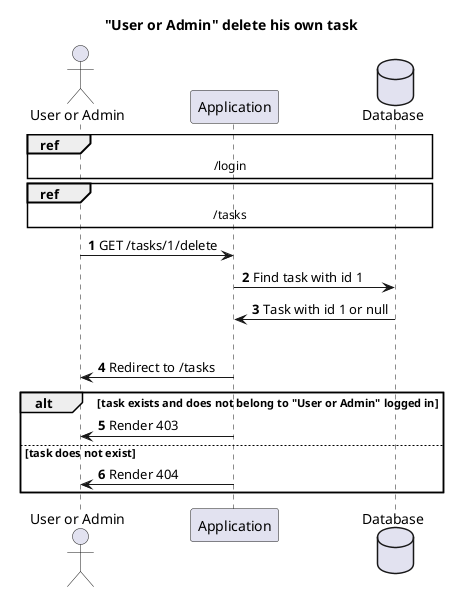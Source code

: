 @startuml
autonumber
title       "User or Admin" delete his own task
actor       "User or Admin"
participant Application
database    Database

ref over "User or Admin", Application, Database
    /login
end ref
ref over "User or Admin", Application, Database
    /tasks
end ref
"User or Admin" -> Application: GET /tasks/1/delete
Application -> Database: Find task with id 1
Database -> Application: Task with id 1 or null
alt task exists and belongs to "User or Admin" logged in
    Application -> "User or Admin": Redirect to /tasks
alt task exists and does not belong to "User or Admin" logged in
    Application -> "User or Admin": Render 403
else task does not exist
    Application -> "User or Admin": Render 404
end
@enduml
